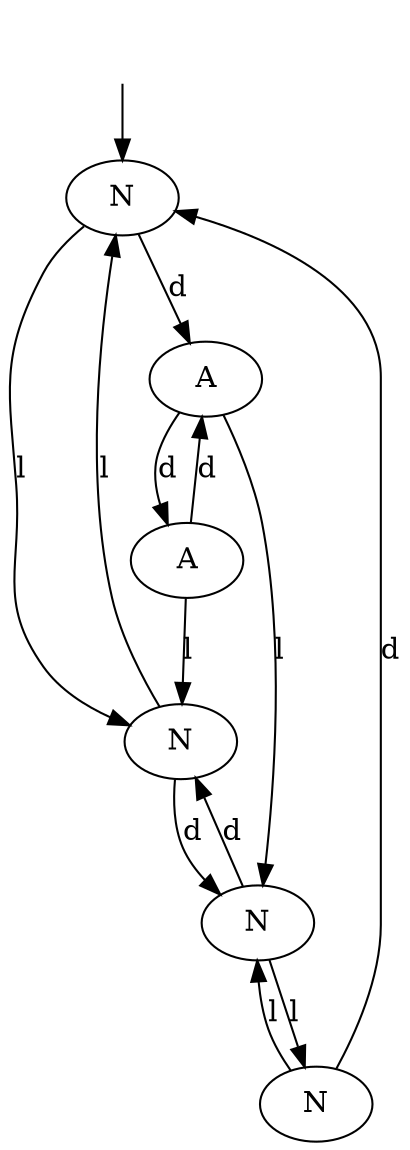 digraph car_alarm {
q1_locked_closed [label="N"];
q2_locked_open [label="A"];
q3_locked_closed [label="A"];
q5_unlocked_closed [label="N"];
q6_unlocked_open [label="N"];
q7_locked_open [label="N"];
q1_locked_closed -> q2_locked_open  [label="d"];
q1_locked_closed -> q5_unlocked_closed  [label="l"];
q2_locked_open -> q3_locked_closed  [label="d"];
q2_locked_open -> q6_unlocked_open  [label="l"];
q3_locked_closed -> q2_locked_open  [label="d"];
q3_locked_closed -> q5_unlocked_closed  [label="l"];
q5_unlocked_closed -> q6_unlocked_open  [label="d"];
q5_unlocked_closed -> q1_locked_closed  [label="l"];
q6_unlocked_open -> q5_unlocked_closed  [label="d"];
q6_unlocked_open -> q7_locked_open  [label="l"];
q7_locked_open -> q1_locked_closed  [label="d"];
q7_locked_open -> q6_unlocked_open  [label="l"];
__start0 [label="", shape=none];
__start0 -> q1_locked_closed  [label=""];
}
